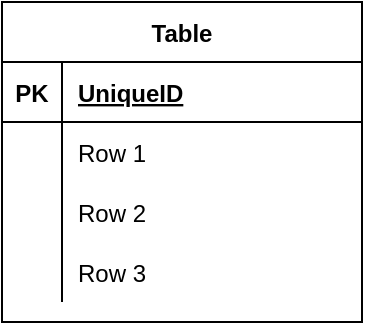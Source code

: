 <mxfile version="13.4.5" type="device"><diagram id="5x-w0Ds0x8fsm-PB8InN" name="Page-1"><mxGraphModel dx="702" dy="515" grid="1" gridSize="10" guides="1" tooltips="1" connect="1" arrows="1" fold="1" page="1" pageScale="1" pageWidth="827" pageHeight="1169" math="0" shadow="0"><root><object label="" id="0"><mxCell/></object><mxCell id="1" parent="0"/><mxCell id="86pa7akY80m16AKExmts-1" value="Table" style="shape=table;startSize=30;container=1;collapsible=1;childLayout=tableLayout;fixedRows=1;rowLines=0;fontStyle=1;align=center;resizeLast=1;" vertex="1" parent="1"><mxGeometry x="270" y="190" width="180" height="160" as="geometry"/></mxCell><mxCell id="86pa7akY80m16AKExmts-2" value="" style="shape=partialRectangle;collapsible=0;dropTarget=0;pointerEvents=0;fillColor=none;top=0;left=0;bottom=1;right=0;points=[[0,0.5],[1,0.5]];portConstraint=eastwest;" vertex="1" parent="86pa7akY80m16AKExmts-1"><mxGeometry y="30" width="180" height="30" as="geometry"/></mxCell><mxCell id="86pa7akY80m16AKExmts-3" value="PK" style="shape=partialRectangle;connectable=0;fillColor=none;top=0;left=0;bottom=0;right=0;fontStyle=1;overflow=hidden;" vertex="1" parent="86pa7akY80m16AKExmts-2"><mxGeometry width="30" height="30" as="geometry"/></mxCell><mxCell id="86pa7akY80m16AKExmts-4" value="UniqueID" style="shape=partialRectangle;connectable=0;fillColor=none;top=0;left=0;bottom=0;right=0;align=left;spacingLeft=6;fontStyle=5;overflow=hidden;" vertex="1" parent="86pa7akY80m16AKExmts-2"><mxGeometry x="30" width="150" height="30" as="geometry"/></mxCell><mxCell id="86pa7akY80m16AKExmts-5" value="" style="shape=partialRectangle;collapsible=0;dropTarget=0;pointerEvents=0;fillColor=none;top=0;left=0;bottom=0;right=0;points=[[0,0.5],[1,0.5]];portConstraint=eastwest;" vertex="1" parent="86pa7akY80m16AKExmts-1"><mxGeometry y="60" width="180" height="30" as="geometry"/></mxCell><mxCell id="86pa7akY80m16AKExmts-6" value="" style="shape=partialRectangle;connectable=0;fillColor=none;top=0;left=0;bottom=0;right=0;editable=1;overflow=hidden;" vertex="1" parent="86pa7akY80m16AKExmts-5"><mxGeometry width="30" height="30" as="geometry"/></mxCell><mxCell id="86pa7akY80m16AKExmts-7" value="Row 1" style="shape=partialRectangle;connectable=0;fillColor=none;top=0;left=0;bottom=0;right=0;align=left;spacingLeft=6;overflow=hidden;" vertex="1" parent="86pa7akY80m16AKExmts-5"><mxGeometry x="30" width="150" height="30" as="geometry"/></mxCell><mxCell id="86pa7akY80m16AKExmts-8" value="" style="shape=partialRectangle;collapsible=0;dropTarget=0;pointerEvents=0;fillColor=none;top=0;left=0;bottom=0;right=0;points=[[0,0.5],[1,0.5]];portConstraint=eastwest;" vertex="1" parent="86pa7akY80m16AKExmts-1"><mxGeometry y="90" width="180" height="30" as="geometry"/></mxCell><mxCell id="86pa7akY80m16AKExmts-9" value="" style="shape=partialRectangle;connectable=0;fillColor=none;top=0;left=0;bottom=0;right=0;editable=1;overflow=hidden;" vertex="1" parent="86pa7akY80m16AKExmts-8"><mxGeometry width="30" height="30" as="geometry"/></mxCell><mxCell id="86pa7akY80m16AKExmts-10" value="Row 2" style="shape=partialRectangle;connectable=0;fillColor=none;top=0;left=0;bottom=0;right=0;align=left;spacingLeft=6;overflow=hidden;" vertex="1" parent="86pa7akY80m16AKExmts-8"><mxGeometry x="30" width="150" height="30" as="geometry"/></mxCell><mxCell id="86pa7akY80m16AKExmts-11" value="" style="shape=partialRectangle;collapsible=0;dropTarget=0;pointerEvents=0;fillColor=none;top=0;left=0;bottom=0;right=0;points=[[0,0.5],[1,0.5]];portConstraint=eastwest;" vertex="1" parent="86pa7akY80m16AKExmts-1"><mxGeometry y="120" width="180" height="30" as="geometry"/></mxCell><mxCell id="86pa7akY80m16AKExmts-12" value="" style="shape=partialRectangle;connectable=0;fillColor=none;top=0;left=0;bottom=0;right=0;editable=1;overflow=hidden;" vertex="1" parent="86pa7akY80m16AKExmts-11"><mxGeometry width="30" height="30" as="geometry"/></mxCell><mxCell id="86pa7akY80m16AKExmts-13" value="Row 3" style="shape=partialRectangle;connectable=0;fillColor=none;top=0;left=0;bottom=0;right=0;align=left;spacingLeft=6;overflow=hidden;" vertex="1" parent="86pa7akY80m16AKExmts-11"><mxGeometry x="30" width="150" height="30" as="geometry"/></mxCell></root></mxGraphModel></diagram></mxfile>